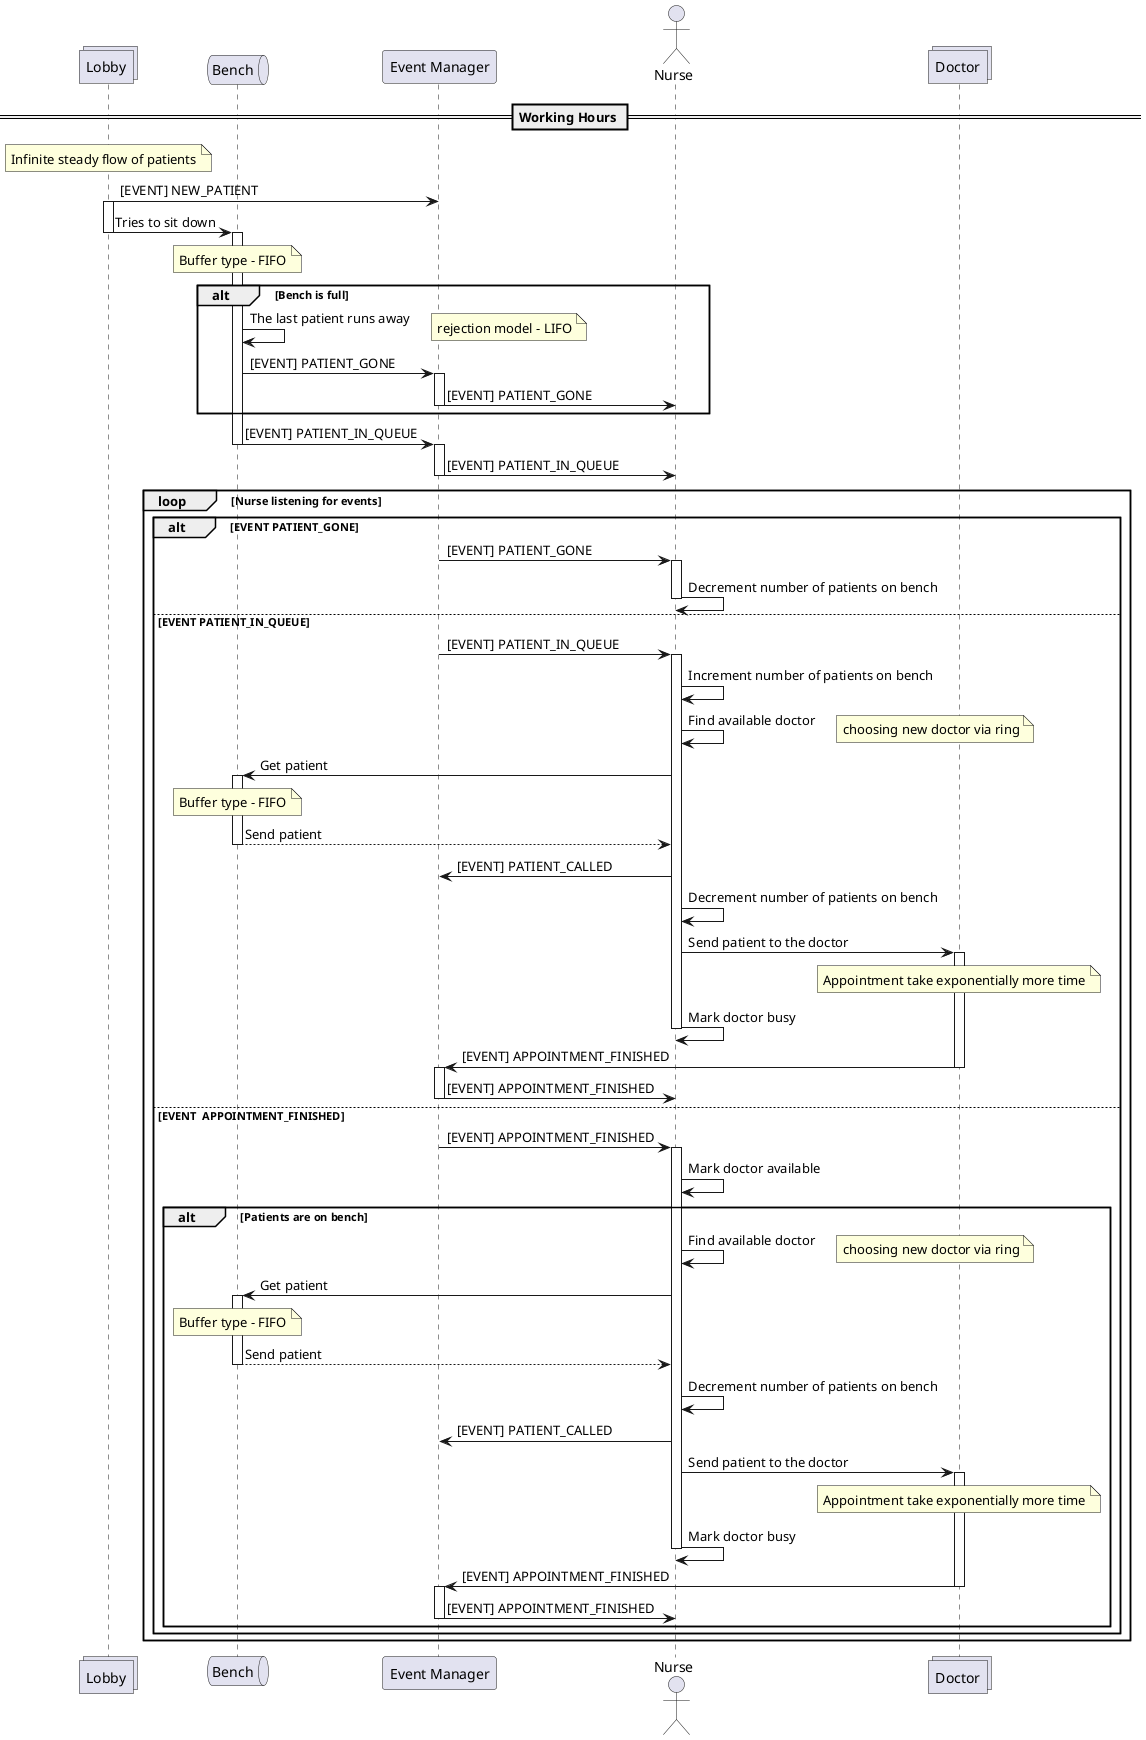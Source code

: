 @startuml Sequence

collections "Lobby" as lobby
queue "Bench" as bench
participant  "Event Manager" as eventManager
actor "Nurse" as nurse
collections "Doctor" as doctor


== Working Hours ==
note over lobby: Infinite steady flow of patients

lobby -> eventManager : [EVENT] NEW_PATIENT
activate lobby
lobby -> bench : Tries to sit down
deactivate lobby
activate bench
note over bench : Buffer type - FIFO

alt Bench is full
    bench -> bench : The last patient runs away
    note right : rejection model - LIFO
    bench -> eventManager : [EVENT] PATIENT_GONE
    activate eventManager
    eventManager -> nurse : [EVENT] PATIENT_GONE
    deactivate eventManager
end


bench -> eventManager : [EVENT] PATIENT_IN_QUEUE
deactivate bench

activate eventManager
eventManager -> nurse : [EVENT] PATIENT_IN_QUEUE
deactivate eventManager

loop Nurse listening for events
    alt EVENT PATIENT_GONE
        eventManager -> nurse : [EVENT] PATIENT_GONE
        activate nurse
        nurse -> nurse : Decrement number of patients on bench
        deactivate nurse
    else EVENT PATIENT_IN_QUEUE
        eventManager -> nurse : [EVENT] PATIENT_IN_QUEUE
        activate nurse
        nurse -> nurse : Increment number of patients on bench
        nurse -> nurse : Find available doctor
        note right: choosing new doctor via ring

        nurse -> bench : Get patient
        activate bench
        note over bench : Buffer type - FIFO
        bench --> nurse : Send patient
        deactivate bench

        nurse -> eventManager : [EVENT] PATIENT_CALLED
        nurse -> nurse : Decrement number of patients on bench

        nurse -> doctor : Send patient to the doctor
        note over doctor: Appointment take exponentially more time
        activate doctor
        nurse -> nurse : Mark doctor busy
        deactivate nurse
        deactivate nurse

        doctor -> eventManager : [EVENT] APPOINTMENT_FINISHED
        deactivate doctor

        activate eventManager
        eventManager-> nurse : [EVENT] APPOINTMENT_FINISHED
        deactivate eventManager
    else EVENT  APPOINTMENT_FINISHED
        eventManager-> nurse : [EVENT] APPOINTMENT_FINISHED
        activate nurse
        nurse -> nurse : Mark doctor available

        alt Patients are on bench
            nurse -> nurse : Find available doctor
            note right: choosing new doctor via ring

            nurse -> bench : Get patient
            activate bench
            note over bench : Buffer type - FIFO
            bench --> nurse : Send patient
            deactivate bench
            nurse -> nurse : Decrement number of patients on bench
            nurse -> eventManager : [EVENT] PATIENT_CALLED

            nurse -> doctor : Send patient to the doctor
            activate doctor
            note over doctor: Appointment take exponentially more time
            nurse -> nurse : Mark doctor busy
            deactivate nurse

            doctor -> eventManager : [EVENT] APPOINTMENT_FINISHED
            deactivate doctor
            activate eventManager
            eventManager-> nurse : [EVENT] APPOINTMENT_FINISHED
            deactivate eventManager
        end
        deactivate nurse
    end
end
@enduml